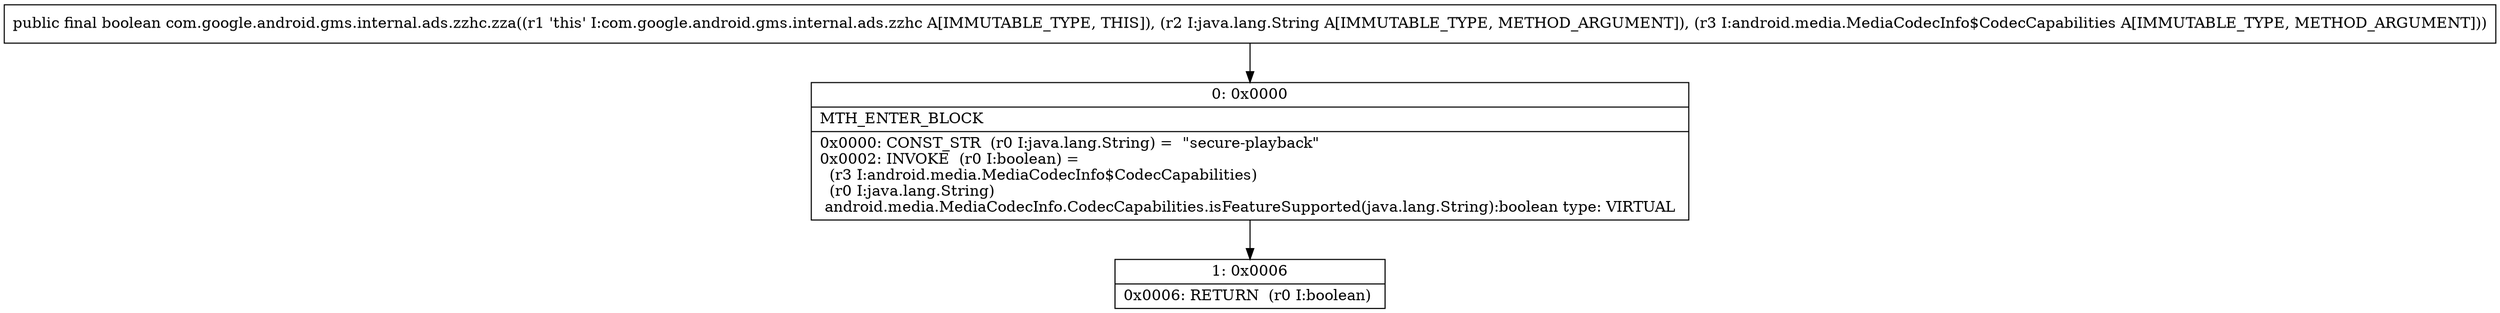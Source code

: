 digraph "CFG forcom.google.android.gms.internal.ads.zzhc.zza(Ljava\/lang\/String;Landroid\/media\/MediaCodecInfo$CodecCapabilities;)Z" {
Node_0 [shape=record,label="{0\:\ 0x0000|MTH_ENTER_BLOCK\l|0x0000: CONST_STR  (r0 I:java.lang.String) =  \"secure\-playback\" \l0x0002: INVOKE  (r0 I:boolean) = \l  (r3 I:android.media.MediaCodecInfo$CodecCapabilities)\l  (r0 I:java.lang.String)\l android.media.MediaCodecInfo.CodecCapabilities.isFeatureSupported(java.lang.String):boolean type: VIRTUAL \l}"];
Node_1 [shape=record,label="{1\:\ 0x0006|0x0006: RETURN  (r0 I:boolean) \l}"];
MethodNode[shape=record,label="{public final boolean com.google.android.gms.internal.ads.zzhc.zza((r1 'this' I:com.google.android.gms.internal.ads.zzhc A[IMMUTABLE_TYPE, THIS]), (r2 I:java.lang.String A[IMMUTABLE_TYPE, METHOD_ARGUMENT]), (r3 I:android.media.MediaCodecInfo$CodecCapabilities A[IMMUTABLE_TYPE, METHOD_ARGUMENT])) }"];
MethodNode -> Node_0;
Node_0 -> Node_1;
}

